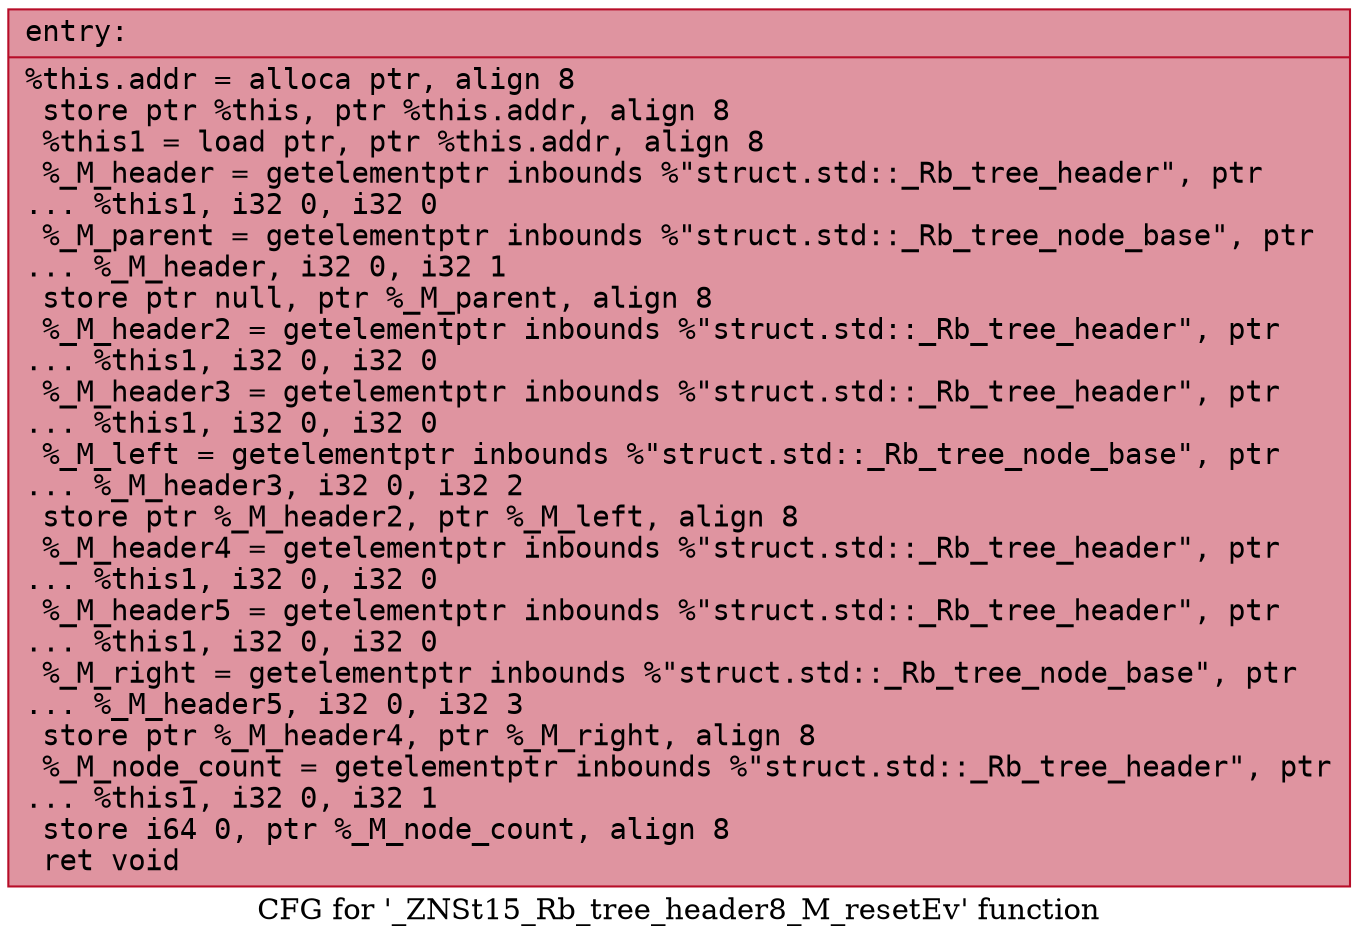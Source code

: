 digraph "CFG for '_ZNSt15_Rb_tree_header8_M_resetEv' function" {
	label="CFG for '_ZNSt15_Rb_tree_header8_M_resetEv' function";

	Node0x55ee2719ccc0 [shape=record,color="#b70d28ff", style=filled, fillcolor="#b70d2870" fontname="Courier",label="{entry:\l|  %this.addr = alloca ptr, align 8\l  store ptr %this, ptr %this.addr, align 8\l  %this1 = load ptr, ptr %this.addr, align 8\l  %_M_header = getelementptr inbounds %\"struct.std::_Rb_tree_header\", ptr\l... %this1, i32 0, i32 0\l  %_M_parent = getelementptr inbounds %\"struct.std::_Rb_tree_node_base\", ptr\l... %_M_header, i32 0, i32 1\l  store ptr null, ptr %_M_parent, align 8\l  %_M_header2 = getelementptr inbounds %\"struct.std::_Rb_tree_header\", ptr\l... %this1, i32 0, i32 0\l  %_M_header3 = getelementptr inbounds %\"struct.std::_Rb_tree_header\", ptr\l... %this1, i32 0, i32 0\l  %_M_left = getelementptr inbounds %\"struct.std::_Rb_tree_node_base\", ptr\l... %_M_header3, i32 0, i32 2\l  store ptr %_M_header2, ptr %_M_left, align 8\l  %_M_header4 = getelementptr inbounds %\"struct.std::_Rb_tree_header\", ptr\l... %this1, i32 0, i32 0\l  %_M_header5 = getelementptr inbounds %\"struct.std::_Rb_tree_header\", ptr\l... %this1, i32 0, i32 0\l  %_M_right = getelementptr inbounds %\"struct.std::_Rb_tree_node_base\", ptr\l... %_M_header5, i32 0, i32 3\l  store ptr %_M_header4, ptr %_M_right, align 8\l  %_M_node_count = getelementptr inbounds %\"struct.std::_Rb_tree_header\", ptr\l... %this1, i32 0, i32 1\l  store i64 0, ptr %_M_node_count, align 8\l  ret void\l}"];
}
